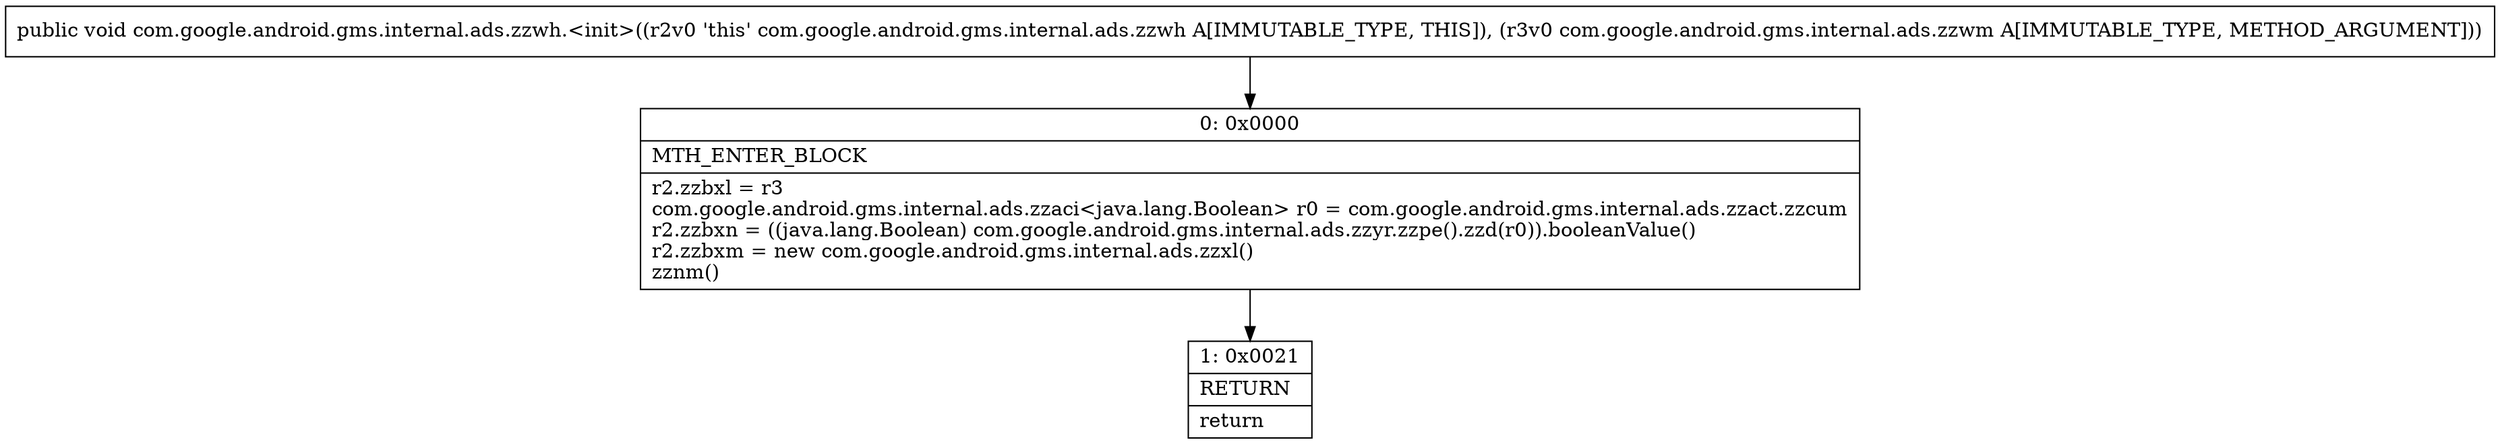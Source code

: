 digraph "CFG forcom.google.android.gms.internal.ads.zzwh.\<init\>(Lcom\/google\/android\/gms\/internal\/ads\/zzwm;)V" {
Node_0 [shape=record,label="{0\:\ 0x0000|MTH_ENTER_BLOCK\l|r2.zzbxl = r3\lcom.google.android.gms.internal.ads.zzaci\<java.lang.Boolean\> r0 = com.google.android.gms.internal.ads.zzact.zzcum\lr2.zzbxn = ((java.lang.Boolean) com.google.android.gms.internal.ads.zzyr.zzpe().zzd(r0)).booleanValue()\lr2.zzbxm = new com.google.android.gms.internal.ads.zzxl()\lzznm()\l}"];
Node_1 [shape=record,label="{1\:\ 0x0021|RETURN\l|return\l}"];
MethodNode[shape=record,label="{public void com.google.android.gms.internal.ads.zzwh.\<init\>((r2v0 'this' com.google.android.gms.internal.ads.zzwh A[IMMUTABLE_TYPE, THIS]), (r3v0 com.google.android.gms.internal.ads.zzwm A[IMMUTABLE_TYPE, METHOD_ARGUMENT])) }"];
MethodNode -> Node_0;
Node_0 -> Node_1;
}

